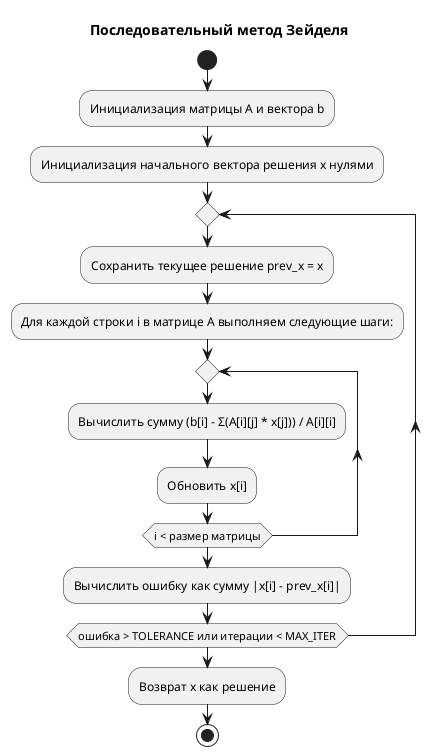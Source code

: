 @startuml Последовательный метод Зейделя
start
title Последовательный метод Зейделя

:Инициализация матрицы A и вектора b;
:Инициализация начального вектора решения x нулями;

repeat
    :Сохранить текущее решение prev_x = x;
    :Для каждой строки i в матрице A выполняем следующие шаги:;
    repeat
        :Вычислить сумму (b[i] - Σ(A[i][j] * x[j])) / A[i][i];
        :Обновить x[i];
    repeat while (i < размер матрицы)

    :Вычислить ошибку как сумму |x[i] - prev_x[i]|;
repeat while (ошибка > TOLERANCE или итерации < MAX_ITER)

:Возврат x как решение;
stop
@enduml
